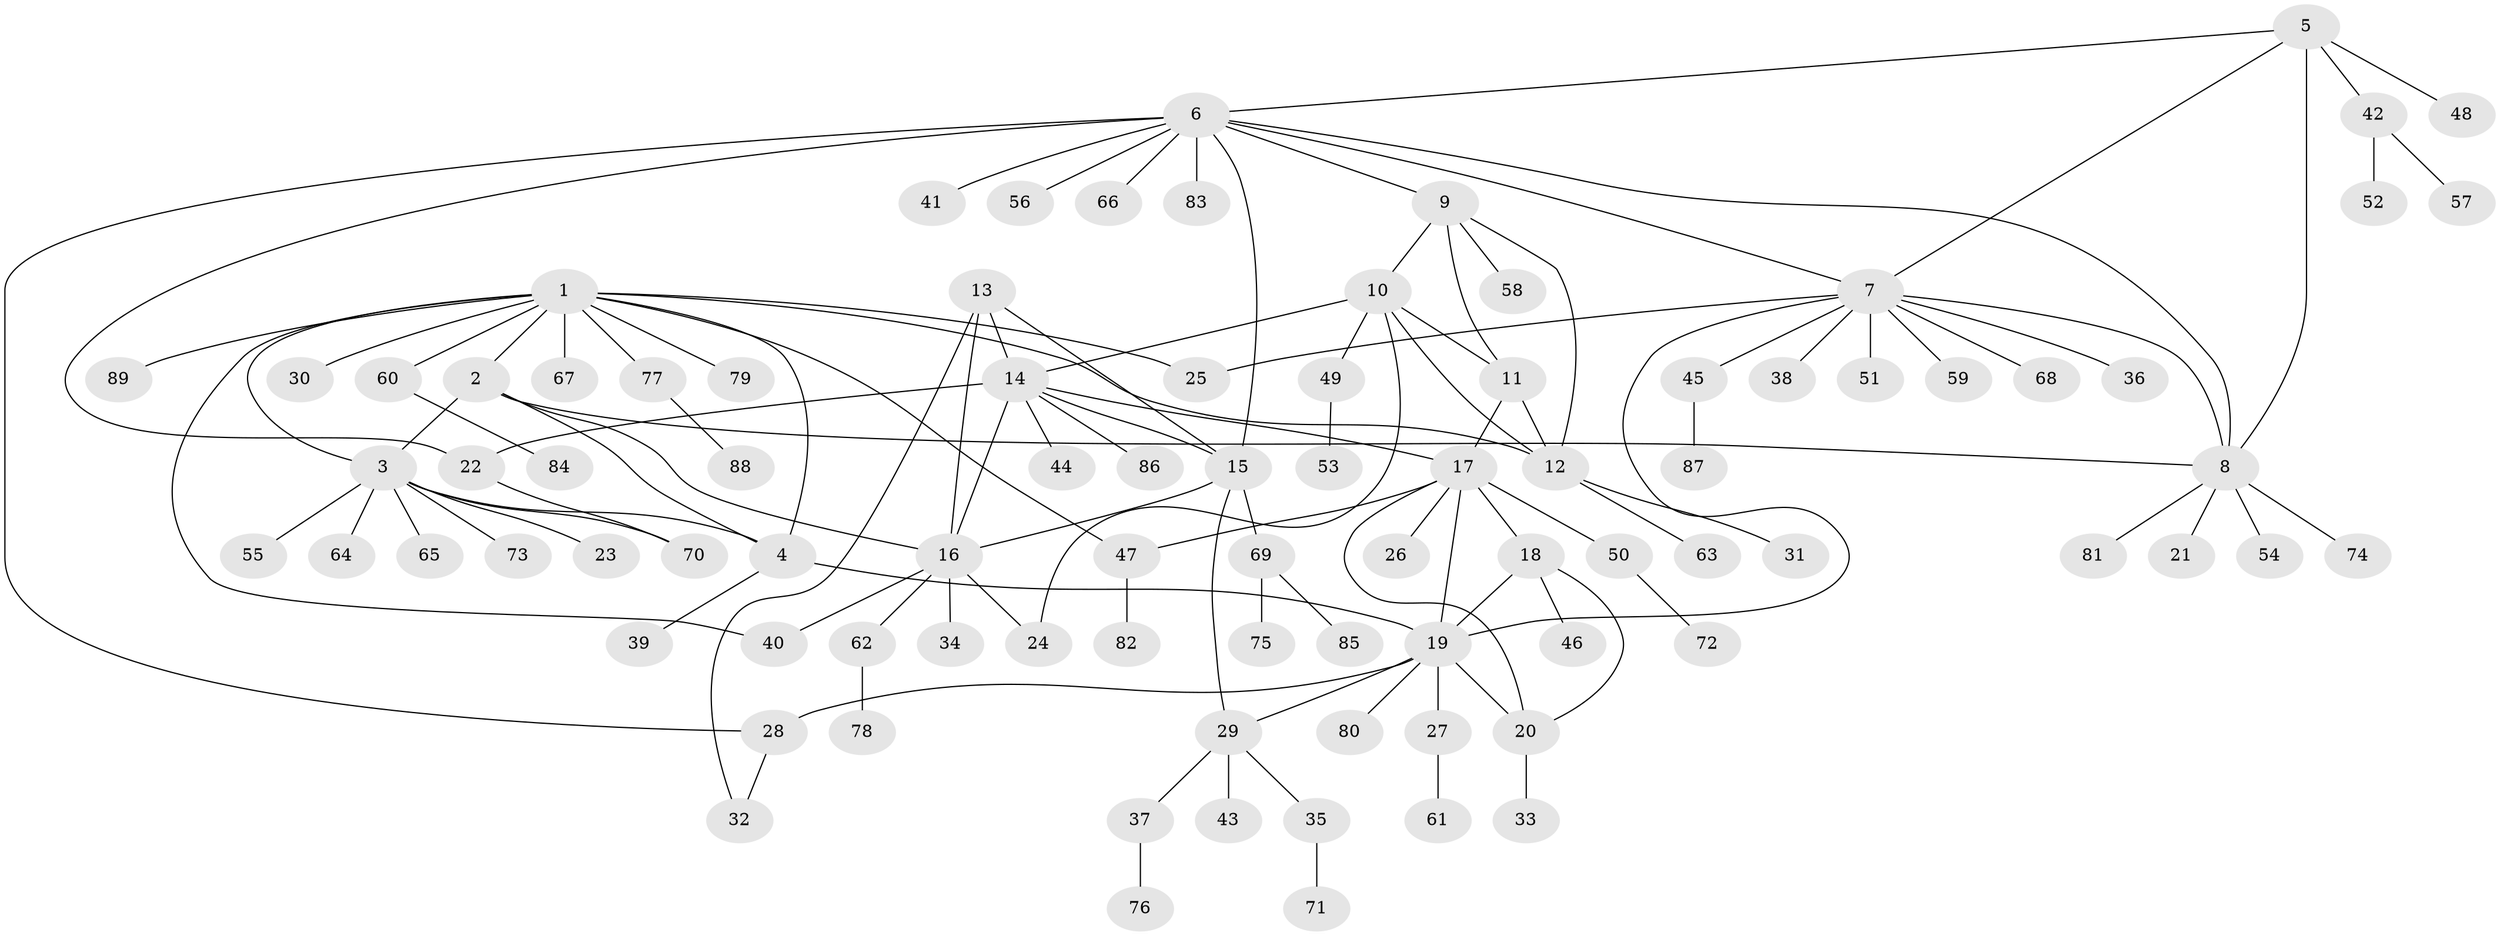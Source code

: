 // Generated by graph-tools (version 1.1) at 2025/15/03/09/25 04:15:55]
// undirected, 89 vertices, 118 edges
graph export_dot {
graph [start="1"]
  node [color=gray90,style=filled];
  1;
  2;
  3;
  4;
  5;
  6;
  7;
  8;
  9;
  10;
  11;
  12;
  13;
  14;
  15;
  16;
  17;
  18;
  19;
  20;
  21;
  22;
  23;
  24;
  25;
  26;
  27;
  28;
  29;
  30;
  31;
  32;
  33;
  34;
  35;
  36;
  37;
  38;
  39;
  40;
  41;
  42;
  43;
  44;
  45;
  46;
  47;
  48;
  49;
  50;
  51;
  52;
  53;
  54;
  55;
  56;
  57;
  58;
  59;
  60;
  61;
  62;
  63;
  64;
  65;
  66;
  67;
  68;
  69;
  70;
  71;
  72;
  73;
  74;
  75;
  76;
  77;
  78;
  79;
  80;
  81;
  82;
  83;
  84;
  85;
  86;
  87;
  88;
  89;
  1 -- 2;
  1 -- 3;
  1 -- 4;
  1 -- 12;
  1 -- 25;
  1 -- 30;
  1 -- 40;
  1 -- 47;
  1 -- 60;
  1 -- 67;
  1 -- 77;
  1 -- 79;
  1 -- 89;
  2 -- 3;
  2 -- 4;
  2 -- 8;
  2 -- 16;
  3 -- 4;
  3 -- 23;
  3 -- 55;
  3 -- 64;
  3 -- 65;
  3 -- 70;
  3 -- 73;
  4 -- 19;
  4 -- 39;
  5 -- 6;
  5 -- 7;
  5 -- 8;
  5 -- 42;
  5 -- 48;
  6 -- 7;
  6 -- 8;
  6 -- 9;
  6 -- 15;
  6 -- 22;
  6 -- 28;
  6 -- 41;
  6 -- 56;
  6 -- 66;
  6 -- 83;
  7 -- 8;
  7 -- 19;
  7 -- 25;
  7 -- 36;
  7 -- 38;
  7 -- 45;
  7 -- 51;
  7 -- 59;
  7 -- 68;
  8 -- 21;
  8 -- 54;
  8 -- 74;
  8 -- 81;
  9 -- 10;
  9 -- 11;
  9 -- 12;
  9 -- 58;
  10 -- 11;
  10 -- 12;
  10 -- 14;
  10 -- 24;
  10 -- 49;
  11 -- 12;
  11 -- 17;
  12 -- 31;
  12 -- 63;
  13 -- 14;
  13 -- 15;
  13 -- 16;
  13 -- 32;
  14 -- 15;
  14 -- 16;
  14 -- 17;
  14 -- 22;
  14 -- 44;
  14 -- 86;
  15 -- 16;
  15 -- 29;
  15 -- 69;
  16 -- 24;
  16 -- 34;
  16 -- 40;
  16 -- 62;
  17 -- 18;
  17 -- 19;
  17 -- 20;
  17 -- 26;
  17 -- 47;
  17 -- 50;
  18 -- 19;
  18 -- 20;
  18 -- 46;
  19 -- 20;
  19 -- 27;
  19 -- 28;
  19 -- 29;
  19 -- 80;
  20 -- 33;
  22 -- 70;
  27 -- 61;
  28 -- 32;
  29 -- 35;
  29 -- 37;
  29 -- 43;
  35 -- 71;
  37 -- 76;
  42 -- 52;
  42 -- 57;
  45 -- 87;
  47 -- 82;
  49 -- 53;
  50 -- 72;
  60 -- 84;
  62 -- 78;
  69 -- 75;
  69 -- 85;
  77 -- 88;
}
